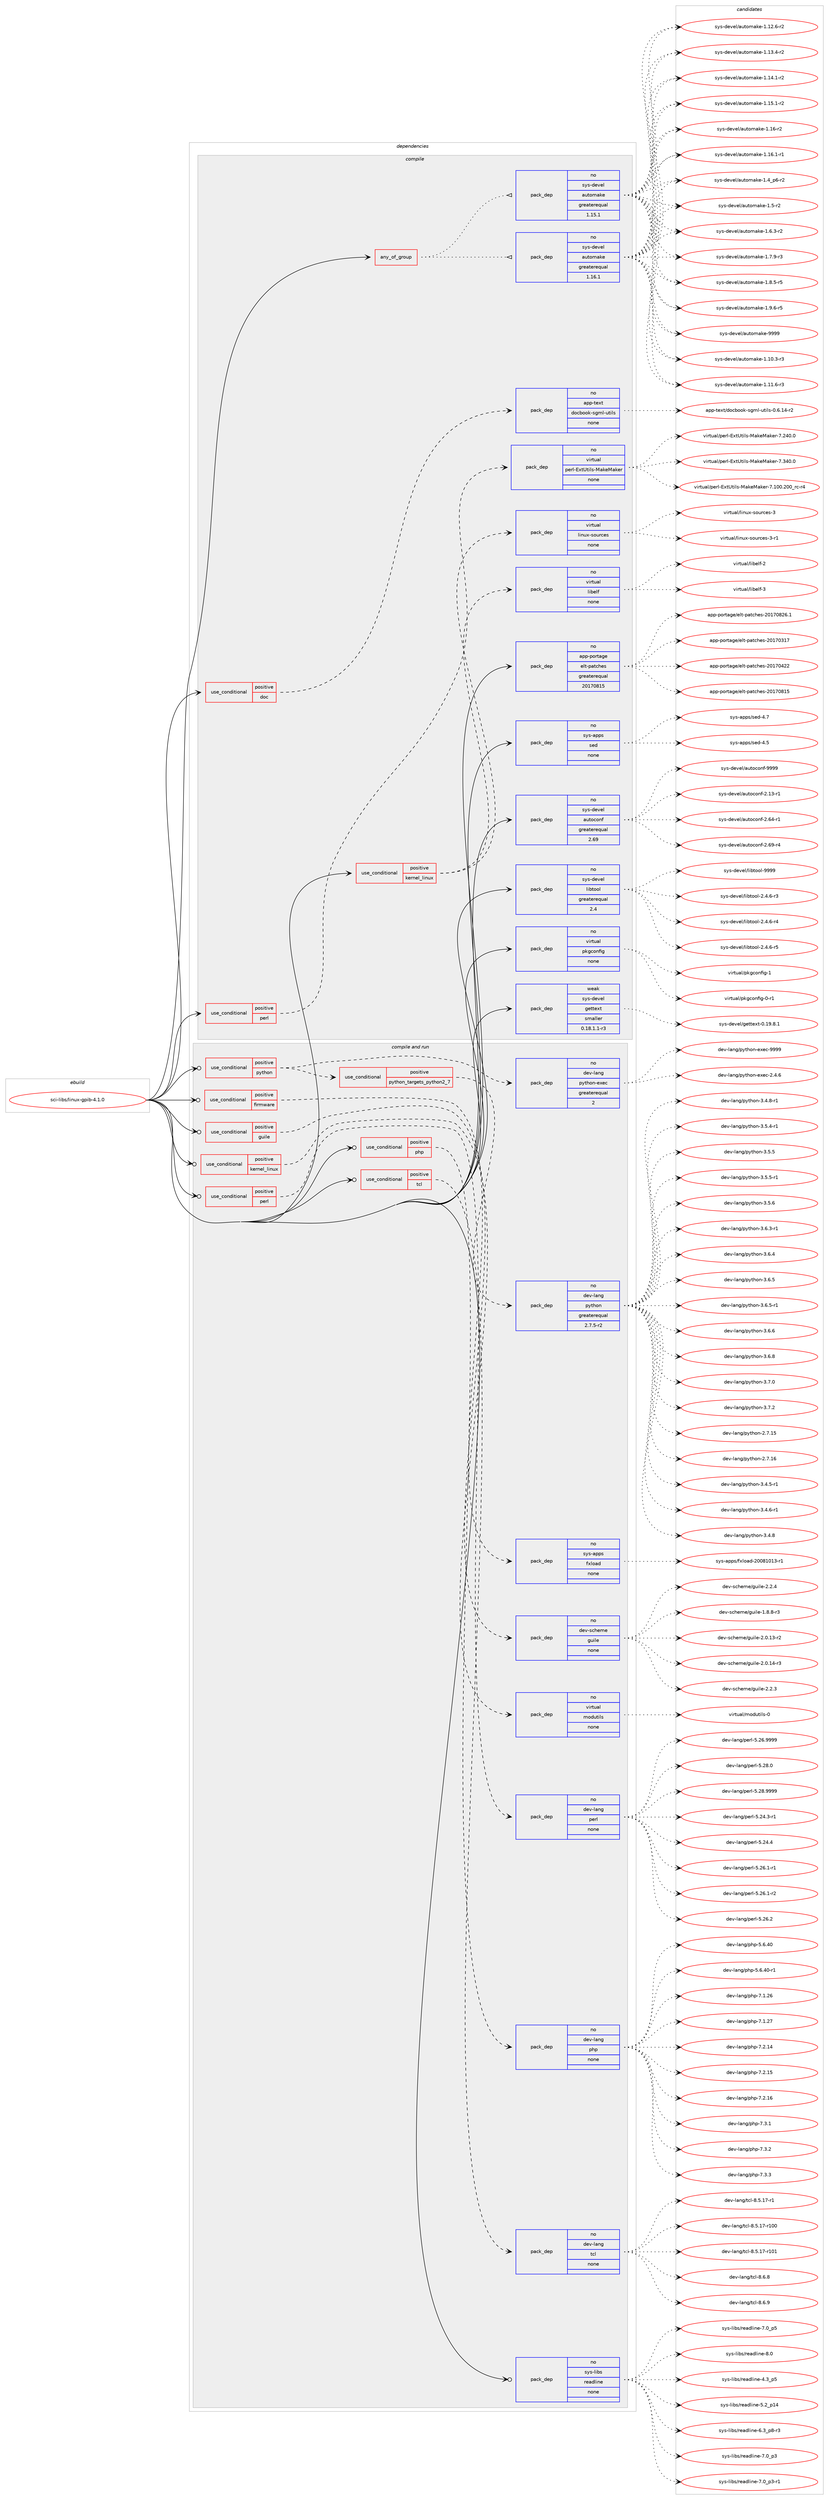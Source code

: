 digraph prolog {

# *************
# Graph options
# *************

newrank=true;
concentrate=true;
compound=true;
graph [rankdir=LR,fontname=Helvetica,fontsize=10,ranksep=1.5];#, ranksep=2.5, nodesep=0.2];
edge  [arrowhead=vee];
node  [fontname=Helvetica,fontsize=10];

# **********
# The ebuild
# **********

subgraph cluster_leftcol {
color=gray;
rank=same;
label=<<i>ebuild</i>>;
id [label="sci-libs/linux-gpib-4.1.0", color=red, width=4, href="../sci-libs/linux-gpib-4.1.0.svg"];
}

# ****************
# The dependencies
# ****************

subgraph cluster_midcol {
color=gray;
label=<<i>dependencies</i>>;
subgraph cluster_compile {
fillcolor="#eeeeee";
style=filled;
label=<<i>compile</i>>;
subgraph any26932 {
dependency1694805 [label=<<TABLE BORDER="0" CELLBORDER="1" CELLSPACING="0" CELLPADDING="4"><TR><TD CELLPADDING="10">any_of_group</TD></TR></TABLE>>, shape=none, color=red];subgraph pack1213284 {
dependency1694806 [label=<<TABLE BORDER="0" CELLBORDER="1" CELLSPACING="0" CELLPADDING="4" WIDTH="220"><TR><TD ROWSPAN="6" CELLPADDING="30">pack_dep</TD></TR><TR><TD WIDTH="110">no</TD></TR><TR><TD>sys-devel</TD></TR><TR><TD>automake</TD></TR><TR><TD>greaterequal</TD></TR><TR><TD>1.16.1</TD></TR></TABLE>>, shape=none, color=blue];
}
dependency1694805:e -> dependency1694806:w [weight=20,style="dotted",arrowhead="oinv"];
subgraph pack1213285 {
dependency1694807 [label=<<TABLE BORDER="0" CELLBORDER="1" CELLSPACING="0" CELLPADDING="4" WIDTH="220"><TR><TD ROWSPAN="6" CELLPADDING="30">pack_dep</TD></TR><TR><TD WIDTH="110">no</TD></TR><TR><TD>sys-devel</TD></TR><TR><TD>automake</TD></TR><TR><TD>greaterequal</TD></TR><TR><TD>1.15.1</TD></TR></TABLE>>, shape=none, color=blue];
}
dependency1694805:e -> dependency1694807:w [weight=20,style="dotted",arrowhead="oinv"];
}
id:e -> dependency1694805:w [weight=20,style="solid",arrowhead="vee"];
subgraph cond453737 {
dependency1694808 [label=<<TABLE BORDER="0" CELLBORDER="1" CELLSPACING="0" CELLPADDING="4"><TR><TD ROWSPAN="3" CELLPADDING="10">use_conditional</TD></TR><TR><TD>positive</TD></TR><TR><TD>doc</TD></TR></TABLE>>, shape=none, color=red];
subgraph pack1213286 {
dependency1694809 [label=<<TABLE BORDER="0" CELLBORDER="1" CELLSPACING="0" CELLPADDING="4" WIDTH="220"><TR><TD ROWSPAN="6" CELLPADDING="30">pack_dep</TD></TR><TR><TD WIDTH="110">no</TD></TR><TR><TD>app-text</TD></TR><TR><TD>docbook-sgml-utils</TD></TR><TR><TD>none</TD></TR><TR><TD></TD></TR></TABLE>>, shape=none, color=blue];
}
dependency1694808:e -> dependency1694809:w [weight=20,style="dashed",arrowhead="vee"];
}
id:e -> dependency1694808:w [weight=20,style="solid",arrowhead="vee"];
subgraph cond453738 {
dependency1694810 [label=<<TABLE BORDER="0" CELLBORDER="1" CELLSPACING="0" CELLPADDING="4"><TR><TD ROWSPAN="3" CELLPADDING="10">use_conditional</TD></TR><TR><TD>positive</TD></TR><TR><TD>kernel_linux</TD></TR></TABLE>>, shape=none, color=red];
subgraph pack1213287 {
dependency1694811 [label=<<TABLE BORDER="0" CELLBORDER="1" CELLSPACING="0" CELLPADDING="4" WIDTH="220"><TR><TD ROWSPAN="6" CELLPADDING="30">pack_dep</TD></TR><TR><TD WIDTH="110">no</TD></TR><TR><TD>virtual</TD></TR><TR><TD>linux-sources</TD></TR><TR><TD>none</TD></TR><TR><TD></TD></TR></TABLE>>, shape=none, color=blue];
}
dependency1694810:e -> dependency1694811:w [weight=20,style="dashed",arrowhead="vee"];
subgraph pack1213288 {
dependency1694812 [label=<<TABLE BORDER="0" CELLBORDER="1" CELLSPACING="0" CELLPADDING="4" WIDTH="220"><TR><TD ROWSPAN="6" CELLPADDING="30">pack_dep</TD></TR><TR><TD WIDTH="110">no</TD></TR><TR><TD>virtual</TD></TR><TR><TD>libelf</TD></TR><TR><TD>none</TD></TR><TR><TD></TD></TR></TABLE>>, shape=none, color=blue];
}
dependency1694810:e -> dependency1694812:w [weight=20,style="dashed",arrowhead="vee"];
}
id:e -> dependency1694810:w [weight=20,style="solid",arrowhead="vee"];
subgraph cond453739 {
dependency1694813 [label=<<TABLE BORDER="0" CELLBORDER="1" CELLSPACING="0" CELLPADDING="4"><TR><TD ROWSPAN="3" CELLPADDING="10">use_conditional</TD></TR><TR><TD>positive</TD></TR><TR><TD>perl</TD></TR></TABLE>>, shape=none, color=red];
subgraph pack1213289 {
dependency1694814 [label=<<TABLE BORDER="0" CELLBORDER="1" CELLSPACING="0" CELLPADDING="4" WIDTH="220"><TR><TD ROWSPAN="6" CELLPADDING="30">pack_dep</TD></TR><TR><TD WIDTH="110">no</TD></TR><TR><TD>virtual</TD></TR><TR><TD>perl-ExtUtils-MakeMaker</TD></TR><TR><TD>none</TD></TR><TR><TD></TD></TR></TABLE>>, shape=none, color=blue];
}
dependency1694813:e -> dependency1694814:w [weight=20,style="dashed",arrowhead="vee"];
}
id:e -> dependency1694813:w [weight=20,style="solid",arrowhead="vee"];
subgraph pack1213290 {
dependency1694815 [label=<<TABLE BORDER="0" CELLBORDER="1" CELLSPACING="0" CELLPADDING="4" WIDTH="220"><TR><TD ROWSPAN="6" CELLPADDING="30">pack_dep</TD></TR><TR><TD WIDTH="110">no</TD></TR><TR><TD>app-portage</TD></TR><TR><TD>elt-patches</TD></TR><TR><TD>greaterequal</TD></TR><TR><TD>20170815</TD></TR></TABLE>>, shape=none, color=blue];
}
id:e -> dependency1694815:w [weight=20,style="solid",arrowhead="vee"];
subgraph pack1213291 {
dependency1694816 [label=<<TABLE BORDER="0" CELLBORDER="1" CELLSPACING="0" CELLPADDING="4" WIDTH="220"><TR><TD ROWSPAN="6" CELLPADDING="30">pack_dep</TD></TR><TR><TD WIDTH="110">no</TD></TR><TR><TD>sys-apps</TD></TR><TR><TD>sed</TD></TR><TR><TD>none</TD></TR><TR><TD></TD></TR></TABLE>>, shape=none, color=blue];
}
id:e -> dependency1694816:w [weight=20,style="solid",arrowhead="vee"];
subgraph pack1213292 {
dependency1694817 [label=<<TABLE BORDER="0" CELLBORDER="1" CELLSPACING="0" CELLPADDING="4" WIDTH="220"><TR><TD ROWSPAN="6" CELLPADDING="30">pack_dep</TD></TR><TR><TD WIDTH="110">no</TD></TR><TR><TD>sys-devel</TD></TR><TR><TD>autoconf</TD></TR><TR><TD>greaterequal</TD></TR><TR><TD>2.69</TD></TR></TABLE>>, shape=none, color=blue];
}
id:e -> dependency1694817:w [weight=20,style="solid",arrowhead="vee"];
subgraph pack1213293 {
dependency1694818 [label=<<TABLE BORDER="0" CELLBORDER="1" CELLSPACING="0" CELLPADDING="4" WIDTH="220"><TR><TD ROWSPAN="6" CELLPADDING="30">pack_dep</TD></TR><TR><TD WIDTH="110">no</TD></TR><TR><TD>sys-devel</TD></TR><TR><TD>libtool</TD></TR><TR><TD>greaterequal</TD></TR><TR><TD>2.4</TD></TR></TABLE>>, shape=none, color=blue];
}
id:e -> dependency1694818:w [weight=20,style="solid",arrowhead="vee"];
subgraph pack1213294 {
dependency1694819 [label=<<TABLE BORDER="0" CELLBORDER="1" CELLSPACING="0" CELLPADDING="4" WIDTH="220"><TR><TD ROWSPAN="6" CELLPADDING="30">pack_dep</TD></TR><TR><TD WIDTH="110">no</TD></TR><TR><TD>virtual</TD></TR><TR><TD>pkgconfig</TD></TR><TR><TD>none</TD></TR><TR><TD></TD></TR></TABLE>>, shape=none, color=blue];
}
id:e -> dependency1694819:w [weight=20,style="solid",arrowhead="vee"];
subgraph pack1213295 {
dependency1694820 [label=<<TABLE BORDER="0" CELLBORDER="1" CELLSPACING="0" CELLPADDING="4" WIDTH="220"><TR><TD ROWSPAN="6" CELLPADDING="30">pack_dep</TD></TR><TR><TD WIDTH="110">weak</TD></TR><TR><TD>sys-devel</TD></TR><TR><TD>gettext</TD></TR><TR><TD>smaller</TD></TR><TR><TD>0.18.1.1-r3</TD></TR></TABLE>>, shape=none, color=blue];
}
id:e -> dependency1694820:w [weight=20,style="solid",arrowhead="vee"];
}
subgraph cluster_compileandrun {
fillcolor="#eeeeee";
style=filled;
label=<<i>compile and run</i>>;
subgraph cond453740 {
dependency1694821 [label=<<TABLE BORDER="0" CELLBORDER="1" CELLSPACING="0" CELLPADDING="4"><TR><TD ROWSPAN="3" CELLPADDING="10">use_conditional</TD></TR><TR><TD>positive</TD></TR><TR><TD>firmware</TD></TR></TABLE>>, shape=none, color=red];
subgraph pack1213296 {
dependency1694822 [label=<<TABLE BORDER="0" CELLBORDER="1" CELLSPACING="0" CELLPADDING="4" WIDTH="220"><TR><TD ROWSPAN="6" CELLPADDING="30">pack_dep</TD></TR><TR><TD WIDTH="110">no</TD></TR><TR><TD>sys-apps</TD></TR><TR><TD>fxload</TD></TR><TR><TD>none</TD></TR><TR><TD></TD></TR></TABLE>>, shape=none, color=blue];
}
dependency1694821:e -> dependency1694822:w [weight=20,style="dashed",arrowhead="vee"];
}
id:e -> dependency1694821:w [weight=20,style="solid",arrowhead="odotvee"];
subgraph cond453741 {
dependency1694823 [label=<<TABLE BORDER="0" CELLBORDER="1" CELLSPACING="0" CELLPADDING="4"><TR><TD ROWSPAN="3" CELLPADDING="10">use_conditional</TD></TR><TR><TD>positive</TD></TR><TR><TD>guile</TD></TR></TABLE>>, shape=none, color=red];
subgraph pack1213297 {
dependency1694824 [label=<<TABLE BORDER="0" CELLBORDER="1" CELLSPACING="0" CELLPADDING="4" WIDTH="220"><TR><TD ROWSPAN="6" CELLPADDING="30">pack_dep</TD></TR><TR><TD WIDTH="110">no</TD></TR><TR><TD>dev-scheme</TD></TR><TR><TD>guile</TD></TR><TR><TD>none</TD></TR><TR><TD></TD></TR></TABLE>>, shape=none, color=blue];
}
dependency1694823:e -> dependency1694824:w [weight=20,style="dashed",arrowhead="vee"];
}
id:e -> dependency1694823:w [weight=20,style="solid",arrowhead="odotvee"];
subgraph cond453742 {
dependency1694825 [label=<<TABLE BORDER="0" CELLBORDER="1" CELLSPACING="0" CELLPADDING="4"><TR><TD ROWSPAN="3" CELLPADDING="10">use_conditional</TD></TR><TR><TD>positive</TD></TR><TR><TD>kernel_linux</TD></TR></TABLE>>, shape=none, color=red];
subgraph pack1213298 {
dependency1694826 [label=<<TABLE BORDER="0" CELLBORDER="1" CELLSPACING="0" CELLPADDING="4" WIDTH="220"><TR><TD ROWSPAN="6" CELLPADDING="30">pack_dep</TD></TR><TR><TD WIDTH="110">no</TD></TR><TR><TD>virtual</TD></TR><TR><TD>modutils</TD></TR><TR><TD>none</TD></TR><TR><TD></TD></TR></TABLE>>, shape=none, color=blue];
}
dependency1694825:e -> dependency1694826:w [weight=20,style="dashed",arrowhead="vee"];
}
id:e -> dependency1694825:w [weight=20,style="solid",arrowhead="odotvee"];
subgraph cond453743 {
dependency1694827 [label=<<TABLE BORDER="0" CELLBORDER="1" CELLSPACING="0" CELLPADDING="4"><TR><TD ROWSPAN="3" CELLPADDING="10">use_conditional</TD></TR><TR><TD>positive</TD></TR><TR><TD>perl</TD></TR></TABLE>>, shape=none, color=red];
subgraph pack1213299 {
dependency1694828 [label=<<TABLE BORDER="0" CELLBORDER="1" CELLSPACING="0" CELLPADDING="4" WIDTH="220"><TR><TD ROWSPAN="6" CELLPADDING="30">pack_dep</TD></TR><TR><TD WIDTH="110">no</TD></TR><TR><TD>dev-lang</TD></TR><TR><TD>perl</TD></TR><TR><TD>none</TD></TR><TR><TD></TD></TR></TABLE>>, shape=none, color=blue];
}
dependency1694827:e -> dependency1694828:w [weight=20,style="dashed",arrowhead="vee"];
}
id:e -> dependency1694827:w [weight=20,style="solid",arrowhead="odotvee"];
subgraph cond453744 {
dependency1694829 [label=<<TABLE BORDER="0" CELLBORDER="1" CELLSPACING="0" CELLPADDING="4"><TR><TD ROWSPAN="3" CELLPADDING="10">use_conditional</TD></TR><TR><TD>positive</TD></TR><TR><TD>php</TD></TR></TABLE>>, shape=none, color=red];
subgraph pack1213300 {
dependency1694830 [label=<<TABLE BORDER="0" CELLBORDER="1" CELLSPACING="0" CELLPADDING="4" WIDTH="220"><TR><TD ROWSPAN="6" CELLPADDING="30">pack_dep</TD></TR><TR><TD WIDTH="110">no</TD></TR><TR><TD>dev-lang</TD></TR><TR><TD>php</TD></TR><TR><TD>none</TD></TR><TR><TD></TD></TR></TABLE>>, shape=none, color=blue];
}
dependency1694829:e -> dependency1694830:w [weight=20,style="dashed",arrowhead="vee"];
}
id:e -> dependency1694829:w [weight=20,style="solid",arrowhead="odotvee"];
subgraph cond453745 {
dependency1694831 [label=<<TABLE BORDER="0" CELLBORDER="1" CELLSPACING="0" CELLPADDING="4"><TR><TD ROWSPAN="3" CELLPADDING="10">use_conditional</TD></TR><TR><TD>positive</TD></TR><TR><TD>python</TD></TR></TABLE>>, shape=none, color=red];
subgraph cond453746 {
dependency1694832 [label=<<TABLE BORDER="0" CELLBORDER="1" CELLSPACING="0" CELLPADDING="4"><TR><TD ROWSPAN="3" CELLPADDING="10">use_conditional</TD></TR><TR><TD>positive</TD></TR><TR><TD>python_targets_python2_7</TD></TR></TABLE>>, shape=none, color=red];
subgraph pack1213301 {
dependency1694833 [label=<<TABLE BORDER="0" CELLBORDER="1" CELLSPACING="0" CELLPADDING="4" WIDTH="220"><TR><TD ROWSPAN="6" CELLPADDING="30">pack_dep</TD></TR><TR><TD WIDTH="110">no</TD></TR><TR><TD>dev-lang</TD></TR><TR><TD>python</TD></TR><TR><TD>greaterequal</TD></TR><TR><TD>2.7.5-r2</TD></TR></TABLE>>, shape=none, color=blue];
}
dependency1694832:e -> dependency1694833:w [weight=20,style="dashed",arrowhead="vee"];
}
dependency1694831:e -> dependency1694832:w [weight=20,style="dashed",arrowhead="vee"];
subgraph pack1213302 {
dependency1694834 [label=<<TABLE BORDER="0" CELLBORDER="1" CELLSPACING="0" CELLPADDING="4" WIDTH="220"><TR><TD ROWSPAN="6" CELLPADDING="30">pack_dep</TD></TR><TR><TD WIDTH="110">no</TD></TR><TR><TD>dev-lang</TD></TR><TR><TD>python-exec</TD></TR><TR><TD>greaterequal</TD></TR><TR><TD>2</TD></TR></TABLE>>, shape=none, color=blue];
}
dependency1694831:e -> dependency1694834:w [weight=20,style="dashed",arrowhead="vee"];
}
id:e -> dependency1694831:w [weight=20,style="solid",arrowhead="odotvee"];
subgraph cond453747 {
dependency1694835 [label=<<TABLE BORDER="0" CELLBORDER="1" CELLSPACING="0" CELLPADDING="4"><TR><TD ROWSPAN="3" CELLPADDING="10">use_conditional</TD></TR><TR><TD>positive</TD></TR><TR><TD>tcl</TD></TR></TABLE>>, shape=none, color=red];
subgraph pack1213303 {
dependency1694836 [label=<<TABLE BORDER="0" CELLBORDER="1" CELLSPACING="0" CELLPADDING="4" WIDTH="220"><TR><TD ROWSPAN="6" CELLPADDING="30">pack_dep</TD></TR><TR><TD WIDTH="110">no</TD></TR><TR><TD>dev-lang</TD></TR><TR><TD>tcl</TD></TR><TR><TD>none</TD></TR><TR><TD></TD></TR></TABLE>>, shape=none, color=blue];
}
dependency1694835:e -> dependency1694836:w [weight=20,style="dashed",arrowhead="vee"];
}
id:e -> dependency1694835:w [weight=20,style="solid",arrowhead="odotvee"];
subgraph pack1213304 {
dependency1694837 [label=<<TABLE BORDER="0" CELLBORDER="1" CELLSPACING="0" CELLPADDING="4" WIDTH="220"><TR><TD ROWSPAN="6" CELLPADDING="30">pack_dep</TD></TR><TR><TD WIDTH="110">no</TD></TR><TR><TD>sys-libs</TD></TR><TR><TD>readline</TD></TR><TR><TD>none</TD></TR><TR><TD></TD></TR></TABLE>>, shape=none, color=blue];
}
id:e -> dependency1694837:w [weight=20,style="solid",arrowhead="odotvee"];
}
subgraph cluster_run {
fillcolor="#eeeeee";
style=filled;
label=<<i>run</i>>;
}
}

# **************
# The candidates
# **************

subgraph cluster_choices {
rank=same;
color=gray;
label=<<i>candidates</i>>;

subgraph choice1213284 {
color=black;
nodesep=1;
choice11512111545100101118101108479711711611110997107101454946494846514511451 [label="sys-devel/automake-1.10.3-r3", color=red, width=4,href="../sys-devel/automake-1.10.3-r3.svg"];
choice11512111545100101118101108479711711611110997107101454946494946544511451 [label="sys-devel/automake-1.11.6-r3", color=red, width=4,href="../sys-devel/automake-1.11.6-r3.svg"];
choice11512111545100101118101108479711711611110997107101454946495046544511450 [label="sys-devel/automake-1.12.6-r2", color=red, width=4,href="../sys-devel/automake-1.12.6-r2.svg"];
choice11512111545100101118101108479711711611110997107101454946495146524511450 [label="sys-devel/automake-1.13.4-r2", color=red, width=4,href="../sys-devel/automake-1.13.4-r2.svg"];
choice11512111545100101118101108479711711611110997107101454946495246494511450 [label="sys-devel/automake-1.14.1-r2", color=red, width=4,href="../sys-devel/automake-1.14.1-r2.svg"];
choice11512111545100101118101108479711711611110997107101454946495346494511450 [label="sys-devel/automake-1.15.1-r2", color=red, width=4,href="../sys-devel/automake-1.15.1-r2.svg"];
choice1151211154510010111810110847971171161111099710710145494649544511450 [label="sys-devel/automake-1.16-r2", color=red, width=4,href="../sys-devel/automake-1.16-r2.svg"];
choice11512111545100101118101108479711711611110997107101454946495446494511449 [label="sys-devel/automake-1.16.1-r1", color=red, width=4,href="../sys-devel/automake-1.16.1-r1.svg"];
choice115121115451001011181011084797117116111109971071014549465295112544511450 [label="sys-devel/automake-1.4_p6-r2", color=red, width=4,href="../sys-devel/automake-1.4_p6-r2.svg"];
choice11512111545100101118101108479711711611110997107101454946534511450 [label="sys-devel/automake-1.5-r2", color=red, width=4,href="../sys-devel/automake-1.5-r2.svg"];
choice115121115451001011181011084797117116111109971071014549465446514511450 [label="sys-devel/automake-1.6.3-r2", color=red, width=4,href="../sys-devel/automake-1.6.3-r2.svg"];
choice115121115451001011181011084797117116111109971071014549465546574511451 [label="sys-devel/automake-1.7.9-r3", color=red, width=4,href="../sys-devel/automake-1.7.9-r3.svg"];
choice115121115451001011181011084797117116111109971071014549465646534511453 [label="sys-devel/automake-1.8.5-r5", color=red, width=4,href="../sys-devel/automake-1.8.5-r5.svg"];
choice115121115451001011181011084797117116111109971071014549465746544511453 [label="sys-devel/automake-1.9.6-r5", color=red, width=4,href="../sys-devel/automake-1.9.6-r5.svg"];
choice115121115451001011181011084797117116111109971071014557575757 [label="sys-devel/automake-9999", color=red, width=4,href="../sys-devel/automake-9999.svg"];
dependency1694806:e -> choice11512111545100101118101108479711711611110997107101454946494846514511451:w [style=dotted,weight="100"];
dependency1694806:e -> choice11512111545100101118101108479711711611110997107101454946494946544511451:w [style=dotted,weight="100"];
dependency1694806:e -> choice11512111545100101118101108479711711611110997107101454946495046544511450:w [style=dotted,weight="100"];
dependency1694806:e -> choice11512111545100101118101108479711711611110997107101454946495146524511450:w [style=dotted,weight="100"];
dependency1694806:e -> choice11512111545100101118101108479711711611110997107101454946495246494511450:w [style=dotted,weight="100"];
dependency1694806:e -> choice11512111545100101118101108479711711611110997107101454946495346494511450:w [style=dotted,weight="100"];
dependency1694806:e -> choice1151211154510010111810110847971171161111099710710145494649544511450:w [style=dotted,weight="100"];
dependency1694806:e -> choice11512111545100101118101108479711711611110997107101454946495446494511449:w [style=dotted,weight="100"];
dependency1694806:e -> choice115121115451001011181011084797117116111109971071014549465295112544511450:w [style=dotted,weight="100"];
dependency1694806:e -> choice11512111545100101118101108479711711611110997107101454946534511450:w [style=dotted,weight="100"];
dependency1694806:e -> choice115121115451001011181011084797117116111109971071014549465446514511450:w [style=dotted,weight="100"];
dependency1694806:e -> choice115121115451001011181011084797117116111109971071014549465546574511451:w [style=dotted,weight="100"];
dependency1694806:e -> choice115121115451001011181011084797117116111109971071014549465646534511453:w [style=dotted,weight="100"];
dependency1694806:e -> choice115121115451001011181011084797117116111109971071014549465746544511453:w [style=dotted,weight="100"];
dependency1694806:e -> choice115121115451001011181011084797117116111109971071014557575757:w [style=dotted,weight="100"];
}
subgraph choice1213285 {
color=black;
nodesep=1;
choice11512111545100101118101108479711711611110997107101454946494846514511451 [label="sys-devel/automake-1.10.3-r3", color=red, width=4,href="../sys-devel/automake-1.10.3-r3.svg"];
choice11512111545100101118101108479711711611110997107101454946494946544511451 [label="sys-devel/automake-1.11.6-r3", color=red, width=4,href="../sys-devel/automake-1.11.6-r3.svg"];
choice11512111545100101118101108479711711611110997107101454946495046544511450 [label="sys-devel/automake-1.12.6-r2", color=red, width=4,href="../sys-devel/automake-1.12.6-r2.svg"];
choice11512111545100101118101108479711711611110997107101454946495146524511450 [label="sys-devel/automake-1.13.4-r2", color=red, width=4,href="../sys-devel/automake-1.13.4-r2.svg"];
choice11512111545100101118101108479711711611110997107101454946495246494511450 [label="sys-devel/automake-1.14.1-r2", color=red, width=4,href="../sys-devel/automake-1.14.1-r2.svg"];
choice11512111545100101118101108479711711611110997107101454946495346494511450 [label="sys-devel/automake-1.15.1-r2", color=red, width=4,href="../sys-devel/automake-1.15.1-r2.svg"];
choice1151211154510010111810110847971171161111099710710145494649544511450 [label="sys-devel/automake-1.16-r2", color=red, width=4,href="../sys-devel/automake-1.16-r2.svg"];
choice11512111545100101118101108479711711611110997107101454946495446494511449 [label="sys-devel/automake-1.16.1-r1", color=red, width=4,href="../sys-devel/automake-1.16.1-r1.svg"];
choice115121115451001011181011084797117116111109971071014549465295112544511450 [label="sys-devel/automake-1.4_p6-r2", color=red, width=4,href="../sys-devel/automake-1.4_p6-r2.svg"];
choice11512111545100101118101108479711711611110997107101454946534511450 [label="sys-devel/automake-1.5-r2", color=red, width=4,href="../sys-devel/automake-1.5-r2.svg"];
choice115121115451001011181011084797117116111109971071014549465446514511450 [label="sys-devel/automake-1.6.3-r2", color=red, width=4,href="../sys-devel/automake-1.6.3-r2.svg"];
choice115121115451001011181011084797117116111109971071014549465546574511451 [label="sys-devel/automake-1.7.9-r3", color=red, width=4,href="../sys-devel/automake-1.7.9-r3.svg"];
choice115121115451001011181011084797117116111109971071014549465646534511453 [label="sys-devel/automake-1.8.5-r5", color=red, width=4,href="../sys-devel/automake-1.8.5-r5.svg"];
choice115121115451001011181011084797117116111109971071014549465746544511453 [label="sys-devel/automake-1.9.6-r5", color=red, width=4,href="../sys-devel/automake-1.9.6-r5.svg"];
choice115121115451001011181011084797117116111109971071014557575757 [label="sys-devel/automake-9999", color=red, width=4,href="../sys-devel/automake-9999.svg"];
dependency1694807:e -> choice11512111545100101118101108479711711611110997107101454946494846514511451:w [style=dotted,weight="100"];
dependency1694807:e -> choice11512111545100101118101108479711711611110997107101454946494946544511451:w [style=dotted,weight="100"];
dependency1694807:e -> choice11512111545100101118101108479711711611110997107101454946495046544511450:w [style=dotted,weight="100"];
dependency1694807:e -> choice11512111545100101118101108479711711611110997107101454946495146524511450:w [style=dotted,weight="100"];
dependency1694807:e -> choice11512111545100101118101108479711711611110997107101454946495246494511450:w [style=dotted,weight="100"];
dependency1694807:e -> choice11512111545100101118101108479711711611110997107101454946495346494511450:w [style=dotted,weight="100"];
dependency1694807:e -> choice1151211154510010111810110847971171161111099710710145494649544511450:w [style=dotted,weight="100"];
dependency1694807:e -> choice11512111545100101118101108479711711611110997107101454946495446494511449:w [style=dotted,weight="100"];
dependency1694807:e -> choice115121115451001011181011084797117116111109971071014549465295112544511450:w [style=dotted,weight="100"];
dependency1694807:e -> choice11512111545100101118101108479711711611110997107101454946534511450:w [style=dotted,weight="100"];
dependency1694807:e -> choice115121115451001011181011084797117116111109971071014549465446514511450:w [style=dotted,weight="100"];
dependency1694807:e -> choice115121115451001011181011084797117116111109971071014549465546574511451:w [style=dotted,weight="100"];
dependency1694807:e -> choice115121115451001011181011084797117116111109971071014549465646534511453:w [style=dotted,weight="100"];
dependency1694807:e -> choice115121115451001011181011084797117116111109971071014549465746544511453:w [style=dotted,weight="100"];
dependency1694807:e -> choice115121115451001011181011084797117116111109971071014557575757:w [style=dotted,weight="100"];
}
subgraph choice1213286 {
color=black;
nodesep=1;
choice97112112451161011201164710011199981111111074511510310910845117116105108115454846544649524511450 [label="app-text/docbook-sgml-utils-0.6.14-r2", color=red, width=4,href="../app-text/docbook-sgml-utils-0.6.14-r2.svg"];
dependency1694809:e -> choice97112112451161011201164710011199981111111074511510310910845117116105108115454846544649524511450:w [style=dotted,weight="100"];
}
subgraph choice1213287 {
color=black;
nodesep=1;
choice118105114116117971084710810511011712045115111117114991011154551 [label="virtual/linux-sources-3", color=red, width=4,href="../virtual/linux-sources-3.svg"];
choice1181051141161179710847108105110117120451151111171149910111545514511449 [label="virtual/linux-sources-3-r1", color=red, width=4,href="../virtual/linux-sources-3-r1.svg"];
dependency1694811:e -> choice118105114116117971084710810511011712045115111117114991011154551:w [style=dotted,weight="100"];
dependency1694811:e -> choice1181051141161179710847108105110117120451151111171149910111545514511449:w [style=dotted,weight="100"];
}
subgraph choice1213288 {
color=black;
nodesep=1;
choice1181051141161179710847108105981011081024550 [label="virtual/libelf-2", color=red, width=4,href="../virtual/libelf-2.svg"];
choice1181051141161179710847108105981011081024551 [label="virtual/libelf-3", color=red, width=4,href="../virtual/libelf-3.svg"];
dependency1694812:e -> choice1181051141161179710847108105981011081024550:w [style=dotted,weight="100"];
dependency1694812:e -> choice1181051141161179710847108105981011081024551:w [style=dotted,weight="100"];
}
subgraph choice1213289 {
color=black;
nodesep=1;
choice118105114116117971084711210111410845691201168511610510811545779710710177971071011144555464948484650484895114994511452 [label="virtual/perl-ExtUtils-MakeMaker-7.100.200_rc-r4", color=red, width=4,href="../virtual/perl-ExtUtils-MakeMaker-7.100.200_rc-r4.svg"];
choice118105114116117971084711210111410845691201168511610510811545779710710177971071011144555465052484648 [label="virtual/perl-ExtUtils-MakeMaker-7.240.0", color=red, width=4,href="../virtual/perl-ExtUtils-MakeMaker-7.240.0.svg"];
choice118105114116117971084711210111410845691201168511610510811545779710710177971071011144555465152484648 [label="virtual/perl-ExtUtils-MakeMaker-7.340.0", color=red, width=4,href="../virtual/perl-ExtUtils-MakeMaker-7.340.0.svg"];
dependency1694814:e -> choice118105114116117971084711210111410845691201168511610510811545779710710177971071011144555464948484650484895114994511452:w [style=dotted,weight="100"];
dependency1694814:e -> choice118105114116117971084711210111410845691201168511610510811545779710710177971071011144555465052484648:w [style=dotted,weight="100"];
dependency1694814:e -> choice118105114116117971084711210111410845691201168511610510811545779710710177971071011144555465152484648:w [style=dotted,weight="100"];
}
subgraph choice1213290 {
color=black;
nodesep=1;
choice97112112451121111141169710310147101108116451129711699104101115455048495548514955 [label="app-portage/elt-patches-20170317", color=red, width=4,href="../app-portage/elt-patches-20170317.svg"];
choice97112112451121111141169710310147101108116451129711699104101115455048495548525050 [label="app-portage/elt-patches-20170422", color=red, width=4,href="../app-portage/elt-patches-20170422.svg"];
choice97112112451121111141169710310147101108116451129711699104101115455048495548564953 [label="app-portage/elt-patches-20170815", color=red, width=4,href="../app-portage/elt-patches-20170815.svg"];
choice971121124511211111411697103101471011081164511297116991041011154550484955485650544649 [label="app-portage/elt-patches-20170826.1", color=red, width=4,href="../app-portage/elt-patches-20170826.1.svg"];
dependency1694815:e -> choice97112112451121111141169710310147101108116451129711699104101115455048495548514955:w [style=dotted,weight="100"];
dependency1694815:e -> choice97112112451121111141169710310147101108116451129711699104101115455048495548525050:w [style=dotted,weight="100"];
dependency1694815:e -> choice97112112451121111141169710310147101108116451129711699104101115455048495548564953:w [style=dotted,weight="100"];
dependency1694815:e -> choice971121124511211111411697103101471011081164511297116991041011154550484955485650544649:w [style=dotted,weight="100"];
}
subgraph choice1213291 {
color=black;
nodesep=1;
choice11512111545971121121154711510110045524653 [label="sys-apps/sed-4.5", color=red, width=4,href="../sys-apps/sed-4.5.svg"];
choice11512111545971121121154711510110045524655 [label="sys-apps/sed-4.7", color=red, width=4,href="../sys-apps/sed-4.7.svg"];
dependency1694816:e -> choice11512111545971121121154711510110045524653:w [style=dotted,weight="100"];
dependency1694816:e -> choice11512111545971121121154711510110045524655:w [style=dotted,weight="100"];
}
subgraph choice1213292 {
color=black;
nodesep=1;
choice1151211154510010111810110847971171161119911111010245504649514511449 [label="sys-devel/autoconf-2.13-r1", color=red, width=4,href="../sys-devel/autoconf-2.13-r1.svg"];
choice1151211154510010111810110847971171161119911111010245504654524511449 [label="sys-devel/autoconf-2.64-r1", color=red, width=4,href="../sys-devel/autoconf-2.64-r1.svg"];
choice1151211154510010111810110847971171161119911111010245504654574511452 [label="sys-devel/autoconf-2.69-r4", color=red, width=4,href="../sys-devel/autoconf-2.69-r4.svg"];
choice115121115451001011181011084797117116111991111101024557575757 [label="sys-devel/autoconf-9999", color=red, width=4,href="../sys-devel/autoconf-9999.svg"];
dependency1694817:e -> choice1151211154510010111810110847971171161119911111010245504649514511449:w [style=dotted,weight="100"];
dependency1694817:e -> choice1151211154510010111810110847971171161119911111010245504654524511449:w [style=dotted,weight="100"];
dependency1694817:e -> choice1151211154510010111810110847971171161119911111010245504654574511452:w [style=dotted,weight="100"];
dependency1694817:e -> choice115121115451001011181011084797117116111991111101024557575757:w [style=dotted,weight="100"];
}
subgraph choice1213293 {
color=black;
nodesep=1;
choice1151211154510010111810110847108105981161111111084550465246544511451 [label="sys-devel/libtool-2.4.6-r3", color=red, width=4,href="../sys-devel/libtool-2.4.6-r3.svg"];
choice1151211154510010111810110847108105981161111111084550465246544511452 [label="sys-devel/libtool-2.4.6-r4", color=red, width=4,href="../sys-devel/libtool-2.4.6-r4.svg"];
choice1151211154510010111810110847108105981161111111084550465246544511453 [label="sys-devel/libtool-2.4.6-r5", color=red, width=4,href="../sys-devel/libtool-2.4.6-r5.svg"];
choice1151211154510010111810110847108105981161111111084557575757 [label="sys-devel/libtool-9999", color=red, width=4,href="../sys-devel/libtool-9999.svg"];
dependency1694818:e -> choice1151211154510010111810110847108105981161111111084550465246544511451:w [style=dotted,weight="100"];
dependency1694818:e -> choice1151211154510010111810110847108105981161111111084550465246544511452:w [style=dotted,weight="100"];
dependency1694818:e -> choice1151211154510010111810110847108105981161111111084550465246544511453:w [style=dotted,weight="100"];
dependency1694818:e -> choice1151211154510010111810110847108105981161111111084557575757:w [style=dotted,weight="100"];
}
subgraph choice1213294 {
color=black;
nodesep=1;
choice11810511411611797108471121071039911111010210510345484511449 [label="virtual/pkgconfig-0-r1", color=red, width=4,href="../virtual/pkgconfig-0-r1.svg"];
choice1181051141161179710847112107103991111101021051034549 [label="virtual/pkgconfig-1", color=red, width=4,href="../virtual/pkgconfig-1.svg"];
dependency1694819:e -> choice11810511411611797108471121071039911111010210510345484511449:w [style=dotted,weight="100"];
dependency1694819:e -> choice1181051141161179710847112107103991111101021051034549:w [style=dotted,weight="100"];
}
subgraph choice1213295 {
color=black;
nodesep=1;
choice1151211154510010111810110847103101116116101120116454846495746564649 [label="sys-devel/gettext-0.19.8.1", color=red, width=4,href="../sys-devel/gettext-0.19.8.1.svg"];
dependency1694820:e -> choice1151211154510010111810110847103101116116101120116454846495746564649:w [style=dotted,weight="100"];
}
subgraph choice1213296 {
color=black;
nodesep=1;
choice115121115459711211211547102120108111971004550484856494849514511449 [label="sys-apps/fxload-20081013-r1", color=red, width=4,href="../sys-apps/fxload-20081013-r1.svg"];
dependency1694822:e -> choice115121115459711211211547102120108111971004550484856494849514511449:w [style=dotted,weight="100"];
}
subgraph choice1213297 {
color=black;
nodesep=1;
choice1001011184511599104101109101471031171051081014549465646564511451 [label="dev-scheme/guile-1.8.8-r3", color=red, width=4,href="../dev-scheme/guile-1.8.8-r3.svg"];
choice100101118451159910410110910147103117105108101455046484649514511450 [label="dev-scheme/guile-2.0.13-r2", color=red, width=4,href="../dev-scheme/guile-2.0.13-r2.svg"];
choice100101118451159910410110910147103117105108101455046484649524511451 [label="dev-scheme/guile-2.0.14-r3", color=red, width=4,href="../dev-scheme/guile-2.0.14-r3.svg"];
choice100101118451159910410110910147103117105108101455046504651 [label="dev-scheme/guile-2.2.3", color=red, width=4,href="../dev-scheme/guile-2.2.3.svg"];
choice100101118451159910410110910147103117105108101455046504652 [label="dev-scheme/guile-2.2.4", color=red, width=4,href="../dev-scheme/guile-2.2.4.svg"];
dependency1694824:e -> choice1001011184511599104101109101471031171051081014549465646564511451:w [style=dotted,weight="100"];
dependency1694824:e -> choice100101118451159910410110910147103117105108101455046484649514511450:w [style=dotted,weight="100"];
dependency1694824:e -> choice100101118451159910410110910147103117105108101455046484649524511451:w [style=dotted,weight="100"];
dependency1694824:e -> choice100101118451159910410110910147103117105108101455046504651:w [style=dotted,weight="100"];
dependency1694824:e -> choice100101118451159910410110910147103117105108101455046504652:w [style=dotted,weight="100"];
}
subgraph choice1213298 {
color=black;
nodesep=1;
choice11810511411611797108471091111001171161051081154548 [label="virtual/modutils-0", color=red, width=4,href="../virtual/modutils-0.svg"];
dependency1694826:e -> choice11810511411611797108471091111001171161051081154548:w [style=dotted,weight="100"];
}
subgraph choice1213299 {
color=black;
nodesep=1;
choice100101118451089711010347112101114108455346505246514511449 [label="dev-lang/perl-5.24.3-r1", color=red, width=4,href="../dev-lang/perl-5.24.3-r1.svg"];
choice10010111845108971101034711210111410845534650524652 [label="dev-lang/perl-5.24.4", color=red, width=4,href="../dev-lang/perl-5.24.4.svg"];
choice100101118451089711010347112101114108455346505446494511449 [label="dev-lang/perl-5.26.1-r1", color=red, width=4,href="../dev-lang/perl-5.26.1-r1.svg"];
choice100101118451089711010347112101114108455346505446494511450 [label="dev-lang/perl-5.26.1-r2", color=red, width=4,href="../dev-lang/perl-5.26.1-r2.svg"];
choice10010111845108971101034711210111410845534650544650 [label="dev-lang/perl-5.26.2", color=red, width=4,href="../dev-lang/perl-5.26.2.svg"];
choice10010111845108971101034711210111410845534650544657575757 [label="dev-lang/perl-5.26.9999", color=red, width=4,href="../dev-lang/perl-5.26.9999.svg"];
choice10010111845108971101034711210111410845534650564648 [label="dev-lang/perl-5.28.0", color=red, width=4,href="../dev-lang/perl-5.28.0.svg"];
choice10010111845108971101034711210111410845534650564657575757 [label="dev-lang/perl-5.28.9999", color=red, width=4,href="../dev-lang/perl-5.28.9999.svg"];
dependency1694828:e -> choice100101118451089711010347112101114108455346505246514511449:w [style=dotted,weight="100"];
dependency1694828:e -> choice10010111845108971101034711210111410845534650524652:w [style=dotted,weight="100"];
dependency1694828:e -> choice100101118451089711010347112101114108455346505446494511449:w [style=dotted,weight="100"];
dependency1694828:e -> choice100101118451089711010347112101114108455346505446494511450:w [style=dotted,weight="100"];
dependency1694828:e -> choice10010111845108971101034711210111410845534650544650:w [style=dotted,weight="100"];
dependency1694828:e -> choice10010111845108971101034711210111410845534650544657575757:w [style=dotted,weight="100"];
dependency1694828:e -> choice10010111845108971101034711210111410845534650564648:w [style=dotted,weight="100"];
dependency1694828:e -> choice10010111845108971101034711210111410845534650564657575757:w [style=dotted,weight="100"];
}
subgraph choice1213300 {
color=black;
nodesep=1;
choice10010111845108971101034711210411245534654465248 [label="dev-lang/php-5.6.40", color=red, width=4,href="../dev-lang/php-5.6.40.svg"];
choice100101118451089711010347112104112455346544652484511449 [label="dev-lang/php-5.6.40-r1", color=red, width=4,href="../dev-lang/php-5.6.40-r1.svg"];
choice10010111845108971101034711210411245554649465054 [label="dev-lang/php-7.1.26", color=red, width=4,href="../dev-lang/php-7.1.26.svg"];
choice10010111845108971101034711210411245554649465055 [label="dev-lang/php-7.1.27", color=red, width=4,href="../dev-lang/php-7.1.27.svg"];
choice10010111845108971101034711210411245554650464952 [label="dev-lang/php-7.2.14", color=red, width=4,href="../dev-lang/php-7.2.14.svg"];
choice10010111845108971101034711210411245554650464953 [label="dev-lang/php-7.2.15", color=red, width=4,href="../dev-lang/php-7.2.15.svg"];
choice10010111845108971101034711210411245554650464954 [label="dev-lang/php-7.2.16", color=red, width=4,href="../dev-lang/php-7.2.16.svg"];
choice100101118451089711010347112104112455546514649 [label="dev-lang/php-7.3.1", color=red, width=4,href="../dev-lang/php-7.3.1.svg"];
choice100101118451089711010347112104112455546514650 [label="dev-lang/php-7.3.2", color=red, width=4,href="../dev-lang/php-7.3.2.svg"];
choice100101118451089711010347112104112455546514651 [label="dev-lang/php-7.3.3", color=red, width=4,href="../dev-lang/php-7.3.3.svg"];
dependency1694830:e -> choice10010111845108971101034711210411245534654465248:w [style=dotted,weight="100"];
dependency1694830:e -> choice100101118451089711010347112104112455346544652484511449:w [style=dotted,weight="100"];
dependency1694830:e -> choice10010111845108971101034711210411245554649465054:w [style=dotted,weight="100"];
dependency1694830:e -> choice10010111845108971101034711210411245554649465055:w [style=dotted,weight="100"];
dependency1694830:e -> choice10010111845108971101034711210411245554650464952:w [style=dotted,weight="100"];
dependency1694830:e -> choice10010111845108971101034711210411245554650464953:w [style=dotted,weight="100"];
dependency1694830:e -> choice10010111845108971101034711210411245554650464954:w [style=dotted,weight="100"];
dependency1694830:e -> choice100101118451089711010347112104112455546514649:w [style=dotted,weight="100"];
dependency1694830:e -> choice100101118451089711010347112104112455546514650:w [style=dotted,weight="100"];
dependency1694830:e -> choice100101118451089711010347112104112455546514651:w [style=dotted,weight="100"];
}
subgraph choice1213301 {
color=black;
nodesep=1;
choice10010111845108971101034711212111610411111045504655464953 [label="dev-lang/python-2.7.15", color=red, width=4,href="../dev-lang/python-2.7.15.svg"];
choice10010111845108971101034711212111610411111045504655464954 [label="dev-lang/python-2.7.16", color=red, width=4,href="../dev-lang/python-2.7.16.svg"];
choice1001011184510897110103471121211161041111104551465246534511449 [label="dev-lang/python-3.4.5-r1", color=red, width=4,href="../dev-lang/python-3.4.5-r1.svg"];
choice1001011184510897110103471121211161041111104551465246544511449 [label="dev-lang/python-3.4.6-r1", color=red, width=4,href="../dev-lang/python-3.4.6-r1.svg"];
choice100101118451089711010347112121116104111110455146524656 [label="dev-lang/python-3.4.8", color=red, width=4,href="../dev-lang/python-3.4.8.svg"];
choice1001011184510897110103471121211161041111104551465246564511449 [label="dev-lang/python-3.4.8-r1", color=red, width=4,href="../dev-lang/python-3.4.8-r1.svg"];
choice1001011184510897110103471121211161041111104551465346524511449 [label="dev-lang/python-3.5.4-r1", color=red, width=4,href="../dev-lang/python-3.5.4-r1.svg"];
choice100101118451089711010347112121116104111110455146534653 [label="dev-lang/python-3.5.5", color=red, width=4,href="../dev-lang/python-3.5.5.svg"];
choice1001011184510897110103471121211161041111104551465346534511449 [label="dev-lang/python-3.5.5-r1", color=red, width=4,href="../dev-lang/python-3.5.5-r1.svg"];
choice100101118451089711010347112121116104111110455146534654 [label="dev-lang/python-3.5.6", color=red, width=4,href="../dev-lang/python-3.5.6.svg"];
choice1001011184510897110103471121211161041111104551465446514511449 [label="dev-lang/python-3.6.3-r1", color=red, width=4,href="../dev-lang/python-3.6.3-r1.svg"];
choice100101118451089711010347112121116104111110455146544652 [label="dev-lang/python-3.6.4", color=red, width=4,href="../dev-lang/python-3.6.4.svg"];
choice100101118451089711010347112121116104111110455146544653 [label="dev-lang/python-3.6.5", color=red, width=4,href="../dev-lang/python-3.6.5.svg"];
choice1001011184510897110103471121211161041111104551465446534511449 [label="dev-lang/python-3.6.5-r1", color=red, width=4,href="../dev-lang/python-3.6.5-r1.svg"];
choice100101118451089711010347112121116104111110455146544654 [label="dev-lang/python-3.6.6", color=red, width=4,href="../dev-lang/python-3.6.6.svg"];
choice100101118451089711010347112121116104111110455146544656 [label="dev-lang/python-3.6.8", color=red, width=4,href="../dev-lang/python-3.6.8.svg"];
choice100101118451089711010347112121116104111110455146554648 [label="dev-lang/python-3.7.0", color=red, width=4,href="../dev-lang/python-3.7.0.svg"];
choice100101118451089711010347112121116104111110455146554650 [label="dev-lang/python-3.7.2", color=red, width=4,href="../dev-lang/python-3.7.2.svg"];
dependency1694833:e -> choice10010111845108971101034711212111610411111045504655464953:w [style=dotted,weight="100"];
dependency1694833:e -> choice10010111845108971101034711212111610411111045504655464954:w [style=dotted,weight="100"];
dependency1694833:e -> choice1001011184510897110103471121211161041111104551465246534511449:w [style=dotted,weight="100"];
dependency1694833:e -> choice1001011184510897110103471121211161041111104551465246544511449:w [style=dotted,weight="100"];
dependency1694833:e -> choice100101118451089711010347112121116104111110455146524656:w [style=dotted,weight="100"];
dependency1694833:e -> choice1001011184510897110103471121211161041111104551465246564511449:w [style=dotted,weight="100"];
dependency1694833:e -> choice1001011184510897110103471121211161041111104551465346524511449:w [style=dotted,weight="100"];
dependency1694833:e -> choice100101118451089711010347112121116104111110455146534653:w [style=dotted,weight="100"];
dependency1694833:e -> choice1001011184510897110103471121211161041111104551465346534511449:w [style=dotted,weight="100"];
dependency1694833:e -> choice100101118451089711010347112121116104111110455146534654:w [style=dotted,weight="100"];
dependency1694833:e -> choice1001011184510897110103471121211161041111104551465446514511449:w [style=dotted,weight="100"];
dependency1694833:e -> choice100101118451089711010347112121116104111110455146544652:w [style=dotted,weight="100"];
dependency1694833:e -> choice100101118451089711010347112121116104111110455146544653:w [style=dotted,weight="100"];
dependency1694833:e -> choice1001011184510897110103471121211161041111104551465446534511449:w [style=dotted,weight="100"];
dependency1694833:e -> choice100101118451089711010347112121116104111110455146544654:w [style=dotted,weight="100"];
dependency1694833:e -> choice100101118451089711010347112121116104111110455146544656:w [style=dotted,weight="100"];
dependency1694833:e -> choice100101118451089711010347112121116104111110455146554648:w [style=dotted,weight="100"];
dependency1694833:e -> choice100101118451089711010347112121116104111110455146554650:w [style=dotted,weight="100"];
}
subgraph choice1213302 {
color=black;
nodesep=1;
choice1001011184510897110103471121211161041111104510112010199455046524654 [label="dev-lang/python-exec-2.4.6", color=red, width=4,href="../dev-lang/python-exec-2.4.6.svg"];
choice10010111845108971101034711212111610411111045101120101994557575757 [label="dev-lang/python-exec-9999", color=red, width=4,href="../dev-lang/python-exec-9999.svg"];
dependency1694834:e -> choice1001011184510897110103471121211161041111104510112010199455046524654:w [style=dotted,weight="100"];
dependency1694834:e -> choice10010111845108971101034711212111610411111045101120101994557575757:w [style=dotted,weight="100"];
}
subgraph choice1213303 {
color=black;
nodesep=1;
choice10010111845108971101034711699108455646534649554511449 [label="dev-lang/tcl-8.5.17-r1", color=red, width=4,href="../dev-lang/tcl-8.5.17-r1.svg"];
choice100101118451089711010347116991084556465346495545114494848 [label="dev-lang/tcl-8.5.17-r100", color=red, width=4,href="../dev-lang/tcl-8.5.17-r100.svg"];
choice100101118451089711010347116991084556465346495545114494849 [label="dev-lang/tcl-8.5.17-r101", color=red, width=4,href="../dev-lang/tcl-8.5.17-r101.svg"];
choice10010111845108971101034711699108455646544656 [label="dev-lang/tcl-8.6.8", color=red, width=4,href="../dev-lang/tcl-8.6.8.svg"];
choice10010111845108971101034711699108455646544657 [label="dev-lang/tcl-8.6.9", color=red, width=4,href="../dev-lang/tcl-8.6.9.svg"];
dependency1694836:e -> choice10010111845108971101034711699108455646534649554511449:w [style=dotted,weight="100"];
dependency1694836:e -> choice100101118451089711010347116991084556465346495545114494848:w [style=dotted,weight="100"];
dependency1694836:e -> choice100101118451089711010347116991084556465346495545114494849:w [style=dotted,weight="100"];
dependency1694836:e -> choice10010111845108971101034711699108455646544656:w [style=dotted,weight="100"];
dependency1694836:e -> choice10010111845108971101034711699108455646544657:w [style=dotted,weight="100"];
}
subgraph choice1213304 {
color=black;
nodesep=1;
choice11512111545108105981154711410197100108105110101455246519511253 [label="sys-libs/readline-4.3_p5", color=red, width=4,href="../sys-libs/readline-4.3_p5.svg"];
choice1151211154510810598115471141019710010810511010145534650951124952 [label="sys-libs/readline-5.2_p14", color=red, width=4,href="../sys-libs/readline-5.2_p14.svg"];
choice115121115451081059811547114101971001081051101014554465195112564511451 [label="sys-libs/readline-6.3_p8-r3", color=red, width=4,href="../sys-libs/readline-6.3_p8-r3.svg"];
choice11512111545108105981154711410197100108105110101455546489511251 [label="sys-libs/readline-7.0_p3", color=red, width=4,href="../sys-libs/readline-7.0_p3.svg"];
choice115121115451081059811547114101971001081051101014555464895112514511449 [label="sys-libs/readline-7.0_p3-r1", color=red, width=4,href="../sys-libs/readline-7.0_p3-r1.svg"];
choice11512111545108105981154711410197100108105110101455546489511253 [label="sys-libs/readline-7.0_p5", color=red, width=4,href="../sys-libs/readline-7.0_p5.svg"];
choice1151211154510810598115471141019710010810511010145564648 [label="sys-libs/readline-8.0", color=red, width=4,href="../sys-libs/readline-8.0.svg"];
dependency1694837:e -> choice11512111545108105981154711410197100108105110101455246519511253:w [style=dotted,weight="100"];
dependency1694837:e -> choice1151211154510810598115471141019710010810511010145534650951124952:w [style=dotted,weight="100"];
dependency1694837:e -> choice115121115451081059811547114101971001081051101014554465195112564511451:w [style=dotted,weight="100"];
dependency1694837:e -> choice11512111545108105981154711410197100108105110101455546489511251:w [style=dotted,weight="100"];
dependency1694837:e -> choice115121115451081059811547114101971001081051101014555464895112514511449:w [style=dotted,weight="100"];
dependency1694837:e -> choice11512111545108105981154711410197100108105110101455546489511253:w [style=dotted,weight="100"];
dependency1694837:e -> choice1151211154510810598115471141019710010810511010145564648:w [style=dotted,weight="100"];
}
}

}
